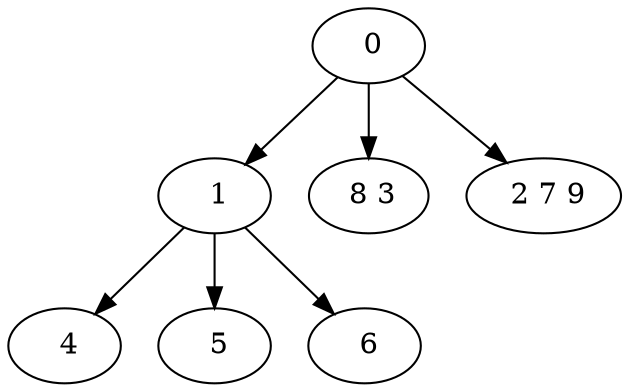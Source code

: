 digraph mytree {
" 0" -> " 1";
" 0" -> " 8 3";
" 0" -> " 2 7 9";
" 1" -> " 4";
" 1" -> " 5";
" 1" -> " 6";
" 8 3";
" 2 7 9";
" 4";
" 5";
" 6";
}
